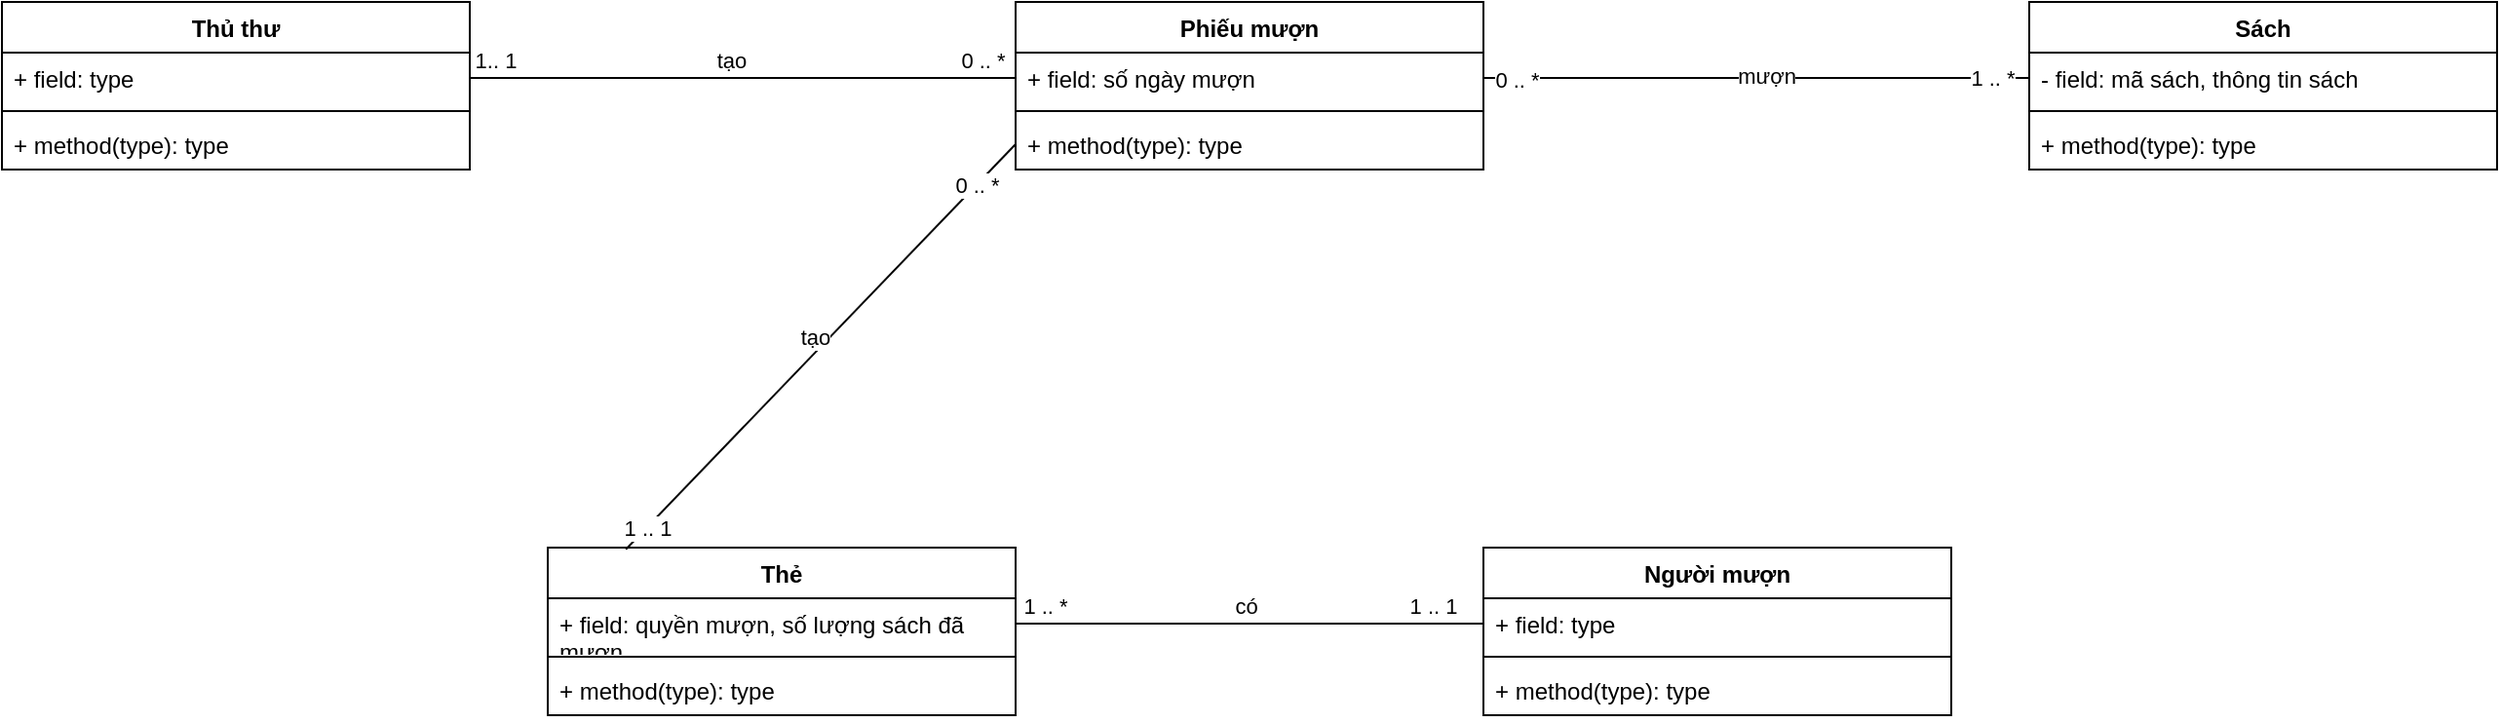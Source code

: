 <mxfile version="24.2.5" type="device" pages="2">
  <diagram name="Mượn sách" id="z88kIuc_BIODLQ6KIsPD">
    <mxGraphModel dx="1477" dy="807" grid="1" gridSize="10" guides="1" tooltips="1" connect="1" arrows="1" fold="1" page="1" pageScale="1" pageWidth="1654" pageHeight="1169" math="0" shadow="0">
      <root>
        <mxCell id="0" />
        <mxCell id="1" parent="0" />
        <mxCell id="nJZVwgVoFR_mMCqYIwTq-1" value="Thủ thư" style="swimlane;fontStyle=1;align=center;verticalAlign=top;childLayout=stackLayout;horizontal=1;startSize=26;horizontalStack=0;resizeParent=1;resizeParentMax=0;resizeLast=0;collapsible=1;marginBottom=0;whiteSpace=wrap;html=1;" parent="1" vertex="1">
          <mxGeometry x="80" y="40" width="240" height="86" as="geometry" />
        </mxCell>
        <mxCell id="nJZVwgVoFR_mMCqYIwTq-2" value="+ field: type" style="text;strokeColor=none;fillColor=none;align=left;verticalAlign=top;spacingLeft=4;spacingRight=4;overflow=hidden;rotatable=0;points=[[0,0.5],[1,0.5]];portConstraint=eastwest;whiteSpace=wrap;html=1;" parent="nJZVwgVoFR_mMCqYIwTq-1" vertex="1">
          <mxGeometry y="26" width="240" height="26" as="geometry" />
        </mxCell>
        <mxCell id="nJZVwgVoFR_mMCqYIwTq-3" value="" style="line;strokeWidth=1;fillColor=none;align=left;verticalAlign=middle;spacingTop=-1;spacingLeft=3;spacingRight=3;rotatable=0;labelPosition=right;points=[];portConstraint=eastwest;strokeColor=inherit;" parent="nJZVwgVoFR_mMCqYIwTq-1" vertex="1">
          <mxGeometry y="52" width="240" height="8" as="geometry" />
        </mxCell>
        <mxCell id="nJZVwgVoFR_mMCqYIwTq-4" value="+ method(type): type" style="text;strokeColor=none;fillColor=none;align=left;verticalAlign=top;spacingLeft=4;spacingRight=4;overflow=hidden;rotatable=0;points=[[0,0.5],[1,0.5]];portConstraint=eastwest;whiteSpace=wrap;html=1;" parent="nJZVwgVoFR_mMCqYIwTq-1" vertex="1">
          <mxGeometry y="60" width="240" height="26" as="geometry" />
        </mxCell>
        <mxCell id="nJZVwgVoFR_mMCqYIwTq-5" value="Phiếu mượn" style="swimlane;fontStyle=1;align=center;verticalAlign=top;childLayout=stackLayout;horizontal=1;startSize=26;horizontalStack=0;resizeParent=1;resizeParentMax=0;resizeLast=0;collapsible=1;marginBottom=0;whiteSpace=wrap;html=1;" parent="1" vertex="1">
          <mxGeometry x="600" y="40" width="240" height="86" as="geometry" />
        </mxCell>
        <mxCell id="nJZVwgVoFR_mMCqYIwTq-6" value="+ field: số ngày mượn" style="text;strokeColor=none;fillColor=none;align=left;verticalAlign=top;spacingLeft=4;spacingRight=4;overflow=hidden;rotatable=0;points=[[0,0.5],[1,0.5]];portConstraint=eastwest;whiteSpace=wrap;html=1;" parent="nJZVwgVoFR_mMCqYIwTq-5" vertex="1">
          <mxGeometry y="26" width="240" height="26" as="geometry" />
        </mxCell>
        <mxCell id="nJZVwgVoFR_mMCqYIwTq-7" value="" style="line;strokeWidth=1;fillColor=none;align=left;verticalAlign=middle;spacingTop=-1;spacingLeft=3;spacingRight=3;rotatable=0;labelPosition=right;points=[];portConstraint=eastwest;strokeColor=inherit;" parent="nJZVwgVoFR_mMCqYIwTq-5" vertex="1">
          <mxGeometry y="52" width="240" height="8" as="geometry" />
        </mxCell>
        <mxCell id="nJZVwgVoFR_mMCqYIwTq-8" value="+ method(type): type" style="text;strokeColor=none;fillColor=none;align=left;verticalAlign=top;spacingLeft=4;spacingRight=4;overflow=hidden;rotatable=0;points=[[0,0.5],[1,0.5]];portConstraint=eastwest;whiteSpace=wrap;html=1;" parent="nJZVwgVoFR_mMCqYIwTq-5" vertex="1">
          <mxGeometry y="60" width="240" height="26" as="geometry" />
        </mxCell>
        <mxCell id="nJZVwgVoFR_mMCqYIwTq-9" value="Sách" style="swimlane;fontStyle=1;align=center;verticalAlign=top;childLayout=stackLayout;horizontal=1;startSize=26;horizontalStack=0;resizeParent=1;resizeParentMax=0;resizeLast=0;collapsible=1;marginBottom=0;whiteSpace=wrap;html=1;" parent="1" vertex="1">
          <mxGeometry x="1120" y="40" width="240" height="86" as="geometry" />
        </mxCell>
        <mxCell id="nJZVwgVoFR_mMCqYIwTq-10" value="- field: mã sách, thông tin sách" style="text;strokeColor=none;fillColor=none;align=left;verticalAlign=top;spacingLeft=4;spacingRight=4;overflow=hidden;rotatable=0;points=[[0,0.5],[1,0.5]];portConstraint=eastwest;whiteSpace=wrap;html=1;" parent="nJZVwgVoFR_mMCqYIwTq-9" vertex="1">
          <mxGeometry y="26" width="240" height="26" as="geometry" />
        </mxCell>
        <mxCell id="nJZVwgVoFR_mMCqYIwTq-11" value="" style="line;strokeWidth=1;fillColor=none;align=left;verticalAlign=middle;spacingTop=-1;spacingLeft=3;spacingRight=3;rotatable=0;labelPosition=right;points=[];portConstraint=eastwest;strokeColor=inherit;" parent="nJZVwgVoFR_mMCqYIwTq-9" vertex="1">
          <mxGeometry y="52" width="240" height="8" as="geometry" />
        </mxCell>
        <mxCell id="nJZVwgVoFR_mMCqYIwTq-12" value="+ method(type): type" style="text;strokeColor=none;fillColor=none;align=left;verticalAlign=top;spacingLeft=4;spacingRight=4;overflow=hidden;rotatable=0;points=[[0,0.5],[1,0.5]];portConstraint=eastwest;whiteSpace=wrap;html=1;" parent="nJZVwgVoFR_mMCqYIwTq-9" vertex="1">
          <mxGeometry y="60" width="240" height="26" as="geometry" />
        </mxCell>
        <mxCell id="nJZVwgVoFR_mMCqYIwTq-13" value="Thẻ" style="swimlane;fontStyle=1;align=center;verticalAlign=top;childLayout=stackLayout;horizontal=1;startSize=26;horizontalStack=0;resizeParent=1;resizeParentMax=0;resizeLast=0;collapsible=1;marginBottom=0;whiteSpace=wrap;html=1;" parent="1" vertex="1">
          <mxGeometry x="360" y="320" width="240" height="86" as="geometry" />
        </mxCell>
        <mxCell id="nJZVwgVoFR_mMCqYIwTq-14" value="+ field: quyền mượn, số lượng sách đã mượn" style="text;strokeColor=none;fillColor=none;align=left;verticalAlign=top;spacingLeft=4;spacingRight=4;overflow=hidden;rotatable=0;points=[[0,0.5],[1,0.5]];portConstraint=eastwest;whiteSpace=wrap;html=1;" parent="nJZVwgVoFR_mMCqYIwTq-13" vertex="1">
          <mxGeometry y="26" width="240" height="26" as="geometry" />
        </mxCell>
        <mxCell id="nJZVwgVoFR_mMCqYIwTq-15" value="" style="line;strokeWidth=1;fillColor=none;align=left;verticalAlign=middle;spacingTop=-1;spacingLeft=3;spacingRight=3;rotatable=0;labelPosition=right;points=[];portConstraint=eastwest;strokeColor=inherit;" parent="nJZVwgVoFR_mMCqYIwTq-13" vertex="1">
          <mxGeometry y="52" width="240" height="8" as="geometry" />
        </mxCell>
        <mxCell id="nJZVwgVoFR_mMCqYIwTq-16" value="+ method(type): type" style="text;strokeColor=none;fillColor=none;align=left;verticalAlign=top;spacingLeft=4;spacingRight=4;overflow=hidden;rotatable=0;points=[[0,0.5],[1,0.5]];portConstraint=eastwest;whiteSpace=wrap;html=1;" parent="nJZVwgVoFR_mMCqYIwTq-13" vertex="1">
          <mxGeometry y="60" width="240" height="26" as="geometry" />
        </mxCell>
        <mxCell id="nJZVwgVoFR_mMCqYIwTq-17" value="" style="endArrow=none;html=1;rounded=0;exitX=1;exitY=0.5;exitDx=0;exitDy=0;entryX=0;entryY=0.5;entryDx=0;entryDy=0;" parent="1" source="nJZVwgVoFR_mMCqYIwTq-2" target="nJZVwgVoFR_mMCqYIwTq-6" edge="1">
          <mxGeometry width="50" height="50" relative="1" as="geometry">
            <mxPoint x="640" y="90" as="sourcePoint" />
            <mxPoint x="690" y="40" as="targetPoint" />
          </mxGeometry>
        </mxCell>
        <mxCell id="nJZVwgVoFR_mMCqYIwTq-18" value="tạo" style="edgeLabel;html=1;align=center;verticalAlign=middle;resizable=0;points=[];" parent="nJZVwgVoFR_mMCqYIwTq-17" vertex="1" connectable="0">
          <mxGeometry x="-0.044" y="-1" relative="1" as="geometry">
            <mxPoint y="-10" as="offset" />
          </mxGeometry>
        </mxCell>
        <mxCell id="nJZVwgVoFR_mMCqYIwTq-23" value="1.. 1" style="edgeLabel;html=1;align=center;verticalAlign=middle;resizable=0;points=[];" parent="nJZVwgVoFR_mMCqYIwTq-17" vertex="1" connectable="0">
          <mxGeometry x="-0.908" relative="1" as="geometry">
            <mxPoint y="-9" as="offset" />
          </mxGeometry>
        </mxCell>
        <mxCell id="nJZVwgVoFR_mMCqYIwTq-24" value="0 .. *" style="edgeLabel;html=1;align=center;verticalAlign=middle;resizable=0;points=[];" parent="nJZVwgVoFR_mMCqYIwTq-17" vertex="1" connectable="0">
          <mxGeometry x="0.875" relative="1" as="geometry">
            <mxPoint y="-9" as="offset" />
          </mxGeometry>
        </mxCell>
        <mxCell id="nJZVwgVoFR_mMCqYIwTq-19" value="" style="endArrow=none;html=1;rounded=0;exitX=0.167;exitY=0.01;exitDx=0;exitDy=0;entryX=0;entryY=0.5;entryDx=0;entryDy=0;exitPerimeter=0;" parent="1" source="nJZVwgVoFR_mMCqYIwTq-13" target="nJZVwgVoFR_mMCqYIwTq-8" edge="1">
          <mxGeometry width="50" height="50" relative="1" as="geometry">
            <mxPoint x="330" y="89" as="sourcePoint" />
            <mxPoint x="610" y="89" as="targetPoint" />
          </mxGeometry>
        </mxCell>
        <mxCell id="nJZVwgVoFR_mMCqYIwTq-20" value="tạo" style="edgeLabel;html=1;align=center;verticalAlign=middle;resizable=0;points=[];" parent="nJZVwgVoFR_mMCqYIwTq-19" vertex="1" connectable="0">
          <mxGeometry x="-0.044" y="-1" relative="1" as="geometry">
            <mxPoint y="-10" as="offset" />
          </mxGeometry>
        </mxCell>
        <mxCell id="nJZVwgVoFR_mMCqYIwTq-21" value="1 .. 1" style="edgeLabel;html=1;align=center;verticalAlign=middle;resizable=0;points=[];" parent="nJZVwgVoFR_mMCqYIwTq-19" vertex="1" connectable="0">
          <mxGeometry x="-0.896" relative="1" as="geometry">
            <mxPoint as="offset" />
          </mxGeometry>
        </mxCell>
        <mxCell id="nJZVwgVoFR_mMCqYIwTq-22" value="0 .. *" style="edgeLabel;html=1;align=center;verticalAlign=middle;resizable=0;points=[];" parent="nJZVwgVoFR_mMCqYIwTq-19" vertex="1" connectable="0">
          <mxGeometry x="0.795" relative="1" as="geometry">
            <mxPoint as="offset" />
          </mxGeometry>
        </mxCell>
        <mxCell id="nJZVwgVoFR_mMCqYIwTq-25" value="" style="endArrow=none;html=1;rounded=0;exitX=1;exitY=0.5;exitDx=0;exitDy=0;entryX=0;entryY=0.5;entryDx=0;entryDy=0;" parent="1" source="nJZVwgVoFR_mMCqYIwTq-6" target="nJZVwgVoFR_mMCqYIwTq-10" edge="1">
          <mxGeometry width="50" height="50" relative="1" as="geometry">
            <mxPoint x="920" y="160" as="sourcePoint" />
            <mxPoint x="970" y="110" as="targetPoint" />
          </mxGeometry>
        </mxCell>
        <mxCell id="nJZVwgVoFR_mMCqYIwTq-26" value="mượn" style="edgeLabel;html=1;align=center;verticalAlign=middle;resizable=0;points=[];" parent="nJZVwgVoFR_mMCqYIwTq-25" vertex="1" connectable="0">
          <mxGeometry x="0.031" y="1" relative="1" as="geometry">
            <mxPoint as="offset" />
          </mxGeometry>
        </mxCell>
        <mxCell id="nJZVwgVoFR_mMCqYIwTq-27" value="0 .. *" style="edgeLabel;html=1;align=center;verticalAlign=middle;resizable=0;points=[];" parent="nJZVwgVoFR_mMCqYIwTq-25" vertex="1" connectable="0">
          <mxGeometry x="-0.881" y="-1" relative="1" as="geometry">
            <mxPoint as="offset" />
          </mxGeometry>
        </mxCell>
        <mxCell id="nJZVwgVoFR_mMCqYIwTq-28" value="1 .. *" style="edgeLabel;html=1;align=center;verticalAlign=middle;resizable=0;points=[];" parent="nJZVwgVoFR_mMCqYIwTq-25" vertex="1" connectable="0">
          <mxGeometry x="0.86" relative="1" as="geometry">
            <mxPoint as="offset" />
          </mxGeometry>
        </mxCell>
        <mxCell id="nJZVwgVoFR_mMCqYIwTq-29" value="Người mượn" style="swimlane;fontStyle=1;align=center;verticalAlign=top;childLayout=stackLayout;horizontal=1;startSize=26;horizontalStack=0;resizeParent=1;resizeParentMax=0;resizeLast=0;collapsible=1;marginBottom=0;whiteSpace=wrap;html=1;" parent="1" vertex="1">
          <mxGeometry x="840" y="320" width="240" height="86" as="geometry" />
        </mxCell>
        <mxCell id="nJZVwgVoFR_mMCqYIwTq-30" value="+ field: type" style="text;strokeColor=none;fillColor=none;align=left;verticalAlign=top;spacingLeft=4;spacingRight=4;overflow=hidden;rotatable=0;points=[[0,0.5],[1,0.5]];portConstraint=eastwest;whiteSpace=wrap;html=1;" parent="nJZVwgVoFR_mMCqYIwTq-29" vertex="1">
          <mxGeometry y="26" width="240" height="26" as="geometry" />
        </mxCell>
        <mxCell id="nJZVwgVoFR_mMCqYIwTq-31" value="" style="line;strokeWidth=1;fillColor=none;align=left;verticalAlign=middle;spacingTop=-1;spacingLeft=3;spacingRight=3;rotatable=0;labelPosition=right;points=[];portConstraint=eastwest;strokeColor=inherit;" parent="nJZVwgVoFR_mMCqYIwTq-29" vertex="1">
          <mxGeometry y="52" width="240" height="8" as="geometry" />
        </mxCell>
        <mxCell id="nJZVwgVoFR_mMCqYIwTq-32" value="+ method(type): type" style="text;strokeColor=none;fillColor=none;align=left;verticalAlign=top;spacingLeft=4;spacingRight=4;overflow=hidden;rotatable=0;points=[[0,0.5],[1,0.5]];portConstraint=eastwest;whiteSpace=wrap;html=1;" parent="nJZVwgVoFR_mMCqYIwTq-29" vertex="1">
          <mxGeometry y="60" width="240" height="26" as="geometry" />
        </mxCell>
        <mxCell id="nJZVwgVoFR_mMCqYIwTq-33" value="" style="endArrow=none;html=1;rounded=0;exitX=1;exitY=0.5;exitDx=0;exitDy=0;entryX=0;entryY=0.5;entryDx=0;entryDy=0;" parent="1" source="nJZVwgVoFR_mMCqYIwTq-14" target="nJZVwgVoFR_mMCqYIwTq-30" edge="1">
          <mxGeometry width="50" height="50" relative="1" as="geometry">
            <mxPoint x="860" y="390" as="sourcePoint" />
            <mxPoint x="910" y="340" as="targetPoint" />
          </mxGeometry>
        </mxCell>
        <mxCell id="nJZVwgVoFR_mMCqYIwTq-34" value="có" style="edgeLabel;html=1;align=center;verticalAlign=middle;resizable=0;points=[];" parent="nJZVwgVoFR_mMCqYIwTq-33" vertex="1" connectable="0">
          <mxGeometry x="-0.017" relative="1" as="geometry">
            <mxPoint y="-9" as="offset" />
          </mxGeometry>
        </mxCell>
        <mxCell id="nJZVwgVoFR_mMCqYIwTq-35" value="1 .. *" style="edgeLabel;html=1;align=center;verticalAlign=middle;resizable=0;points=[];" parent="nJZVwgVoFR_mMCqYIwTq-33" vertex="1" connectable="0">
          <mxGeometry x="-0.874" relative="1" as="geometry">
            <mxPoint y="-9" as="offset" />
          </mxGeometry>
        </mxCell>
        <mxCell id="nJZVwgVoFR_mMCqYIwTq-36" value="1 .. 1" style="edgeLabel;html=1;align=center;verticalAlign=middle;resizable=0;points=[];" parent="nJZVwgVoFR_mMCqYIwTq-33" vertex="1" connectable="0">
          <mxGeometry x="0.778" relative="1" as="geometry">
            <mxPoint y="-9" as="offset" />
          </mxGeometry>
        </mxCell>
      </root>
    </mxGraphModel>
  </diagram>
  <diagram id="KVP0viRIrqzJBWATXih2" name="Lọc tài liệu">
    <mxGraphModel dx="2625" dy="1573" grid="1" gridSize="10" guides="1" tooltips="1" connect="1" arrows="1" fold="1" page="1" pageScale="1" pageWidth="1654" pageHeight="1169" math="0" shadow="0">
      <root>
        <mxCell id="0" />
        <mxCell id="1" parent="0" />
        <mxCell id="FVFvC4QCN1nGJZiSMDdm-1" value="Nhân viên" style="swimlane;fontStyle=1;align=center;verticalAlign=top;childLayout=stackLayout;horizontal=1;startSize=26;horizontalStack=0;resizeParent=1;resizeParentMax=0;resizeLast=0;collapsible=1;marginBottom=0;whiteSpace=wrap;html=1;" vertex="1" parent="1">
          <mxGeometry x="80" y="40" width="160" height="86" as="geometry" />
        </mxCell>
        <mxCell id="FVFvC4QCN1nGJZiSMDdm-2" value="+ field: type" style="text;strokeColor=none;fillColor=none;align=left;verticalAlign=top;spacingLeft=4;spacingRight=4;overflow=hidden;rotatable=0;points=[[0,0.5],[1,0.5]];portConstraint=eastwest;whiteSpace=wrap;html=1;" vertex="1" parent="FVFvC4QCN1nGJZiSMDdm-1">
          <mxGeometry y="26" width="160" height="26" as="geometry" />
        </mxCell>
        <mxCell id="FVFvC4QCN1nGJZiSMDdm-3" value="" style="line;strokeWidth=1;fillColor=none;align=left;verticalAlign=middle;spacingTop=-1;spacingLeft=3;spacingRight=3;rotatable=0;labelPosition=right;points=[];portConstraint=eastwest;strokeColor=inherit;" vertex="1" parent="FVFvC4QCN1nGJZiSMDdm-1">
          <mxGeometry y="52" width="160" height="8" as="geometry" />
        </mxCell>
        <mxCell id="FVFvC4QCN1nGJZiSMDdm-4" value="+ method(type): type" style="text;strokeColor=none;fillColor=none;align=left;verticalAlign=top;spacingLeft=4;spacingRight=4;overflow=hidden;rotatable=0;points=[[0,0.5],[1,0.5]];portConstraint=eastwest;whiteSpace=wrap;html=1;" vertex="1" parent="FVFvC4QCN1nGJZiSMDdm-1">
          <mxGeometry y="60" width="160" height="26" as="geometry" />
        </mxCell>
        <mxCell id="FVFvC4QCN1nGJZiSMDdm-5" value="Quản trị nuôi trồng" style="swimlane;fontStyle=1;align=center;verticalAlign=top;childLayout=stackLayout;horizontal=1;startSize=26;horizontalStack=0;resizeParent=1;resizeParentMax=0;resizeLast=0;collapsible=1;marginBottom=0;whiteSpace=wrap;html=1;" vertex="1" parent="1">
          <mxGeometry x="800" y="40" width="160" height="86" as="geometry" />
        </mxCell>
        <mxCell id="FVFvC4QCN1nGJZiSMDdm-6" value="+ field: type" style="text;strokeColor=none;fillColor=none;align=left;verticalAlign=top;spacingLeft=4;spacingRight=4;overflow=hidden;rotatable=0;points=[[0,0.5],[1,0.5]];portConstraint=eastwest;whiteSpace=wrap;html=1;" vertex="1" parent="FVFvC4QCN1nGJZiSMDdm-5">
          <mxGeometry y="26" width="160" height="26" as="geometry" />
        </mxCell>
        <mxCell id="FVFvC4QCN1nGJZiSMDdm-7" value="" style="line;strokeWidth=1;fillColor=none;align=left;verticalAlign=middle;spacingTop=-1;spacingLeft=3;spacingRight=3;rotatable=0;labelPosition=right;points=[];portConstraint=eastwest;strokeColor=inherit;" vertex="1" parent="FVFvC4QCN1nGJZiSMDdm-5">
          <mxGeometry y="52" width="160" height="8" as="geometry" />
        </mxCell>
        <mxCell id="FVFvC4QCN1nGJZiSMDdm-8" value="+ method(type): type" style="text;strokeColor=none;fillColor=none;align=left;verticalAlign=top;spacingLeft=4;spacingRight=4;overflow=hidden;rotatable=0;points=[[0,0.5],[1,0.5]];portConstraint=eastwest;whiteSpace=wrap;html=1;" vertex="1" parent="FVFvC4QCN1nGJZiSMDdm-5">
          <mxGeometry y="60" width="160" height="26" as="geometry" />
        </mxCell>
        <mxCell id="FVFvC4QCN1nGJZiSMDdm-12" value="Tài liệu" style="swimlane;fontStyle=1;align=center;verticalAlign=top;childLayout=stackLayout;horizontal=1;startSize=26;horizontalStack=0;resizeParent=1;resizeParentMax=0;resizeLast=0;collapsible=1;marginBottom=0;whiteSpace=wrap;html=1;" vertex="1" parent="1">
          <mxGeometry x="440" y="40" width="160" height="124" as="geometry" />
        </mxCell>
        <mxCell id="FVFvC4QCN1nGJZiSMDdm-13" value="+ field: danh sách tài liệu, loại tài liệu" style="text;strokeColor=none;fillColor=none;align=left;verticalAlign=top;spacingLeft=4;spacingRight=4;overflow=hidden;rotatable=0;points=[[0,0.5],[1,0.5]];portConstraint=eastwest;whiteSpace=wrap;html=1;" vertex="1" parent="FVFvC4QCN1nGJZiSMDdm-12">
          <mxGeometry y="26" width="160" height="64" as="geometry" />
        </mxCell>
        <mxCell id="FVFvC4QCN1nGJZiSMDdm-14" value="" style="line;strokeWidth=1;fillColor=none;align=left;verticalAlign=middle;spacingTop=-1;spacingLeft=3;spacingRight=3;rotatable=0;labelPosition=right;points=[];portConstraint=eastwest;strokeColor=inherit;" vertex="1" parent="FVFvC4QCN1nGJZiSMDdm-12">
          <mxGeometry y="90" width="160" height="8" as="geometry" />
        </mxCell>
        <mxCell id="FVFvC4QCN1nGJZiSMDdm-15" value="+ method(type): type" style="text;strokeColor=none;fillColor=none;align=left;verticalAlign=top;spacingLeft=4;spacingRight=4;overflow=hidden;rotatable=0;points=[[0,0.5],[1,0.5]];portConstraint=eastwest;whiteSpace=wrap;html=1;" vertex="1" parent="FVFvC4QCN1nGJZiSMDdm-12">
          <mxGeometry y="98" width="160" height="26" as="geometry" />
        </mxCell>
        <mxCell id="FVFvC4QCN1nGJZiSMDdm-17" value="" style="endArrow=none;html=1;edgeStyle=orthogonalEdgeStyle;rounded=0;entryX=-0.01;entryY=0.222;entryDx=0;entryDy=0;entryPerimeter=0;" edge="1" parent="1" target="FVFvC4QCN1nGJZiSMDdm-13">
          <mxGeometry relative="1" as="geometry">
            <mxPoint x="240" y="80" as="sourcePoint" />
            <mxPoint x="400" y="80" as="targetPoint" />
          </mxGeometry>
        </mxCell>
        <mxCell id="FVFvC4QCN1nGJZiSMDdm-18" value="1..*" style="edgeLabel;resizable=0;html=1;align=left;verticalAlign=bottom;" connectable="0" vertex="1" parent="FVFvC4QCN1nGJZiSMDdm-17">
          <mxGeometry x="-1" relative="1" as="geometry" />
        </mxCell>
        <mxCell id="FVFvC4QCN1nGJZiSMDdm-19" value="1 .. *" style="edgeLabel;resizable=0;html=1;align=right;verticalAlign=bottom;" connectable="0" vertex="1" parent="FVFvC4QCN1nGJZiSMDdm-17">
          <mxGeometry x="1" relative="1" as="geometry" />
        </mxCell>
        <mxCell id="FVFvC4QCN1nGJZiSMDdm-23" value="Lọc" style="edgeLabel;html=1;align=center;verticalAlign=middle;resizable=0;points=[];" vertex="1" connectable="0" parent="FVFvC4QCN1nGJZiSMDdm-17">
          <mxGeometry x="-0.108" relative="1" as="geometry">
            <mxPoint y="-10" as="offset" />
          </mxGeometry>
        </mxCell>
        <mxCell id="FVFvC4QCN1nGJZiSMDdm-20" value="" style="endArrow=none;html=1;edgeStyle=orthogonalEdgeStyle;rounded=0;exitX=1.005;exitY=0.23;exitDx=0;exitDy=0;exitPerimeter=0;" edge="1" parent="1" source="FVFvC4QCN1nGJZiSMDdm-13">
          <mxGeometry relative="1" as="geometry">
            <mxPoint x="640" y="80" as="sourcePoint" />
            <mxPoint x="800" y="80" as="targetPoint" />
          </mxGeometry>
        </mxCell>
        <mxCell id="FVFvC4QCN1nGJZiSMDdm-21" value="1 .. *" style="edgeLabel;resizable=0;html=1;align=left;verticalAlign=bottom;" connectable="0" vertex="1" parent="FVFvC4QCN1nGJZiSMDdm-20">
          <mxGeometry x="-1" relative="1" as="geometry" />
        </mxCell>
        <mxCell id="FVFvC4QCN1nGJZiSMDdm-22" value="1 .. *" style="edgeLabel;resizable=0;html=1;align=right;verticalAlign=bottom;" connectable="0" vertex="1" parent="FVFvC4QCN1nGJZiSMDdm-20">
          <mxGeometry x="1" relative="1" as="geometry" />
        </mxCell>
        <mxCell id="FVFvC4QCN1nGJZiSMDdm-24" value="Lọc" style="edgeLabel;html=1;align=center;verticalAlign=middle;resizable=0;points=[];" vertex="1" connectable="0" parent="FVFvC4QCN1nGJZiSMDdm-20">
          <mxGeometry x="0.029" y="1" relative="1" as="geometry">
            <mxPoint y="-9" as="offset" />
          </mxGeometry>
        </mxCell>
      </root>
    </mxGraphModel>
  </diagram>
</mxfile>
